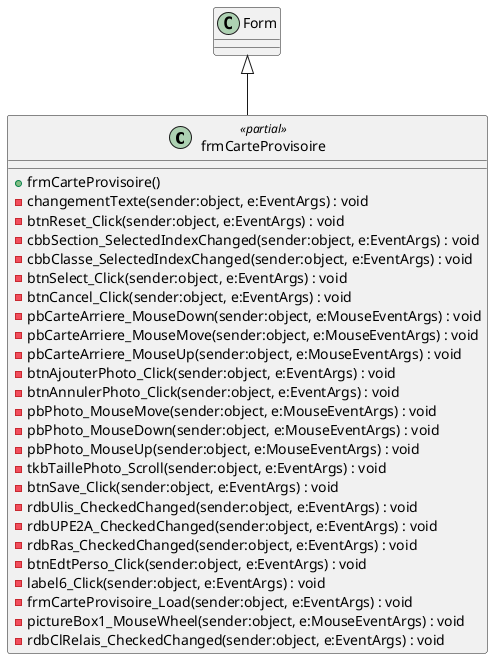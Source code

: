 @startuml
class frmCarteProvisoire <<partial>> {
    + frmCarteProvisoire()
    - changementTexte(sender:object, e:EventArgs) : void
    - btnReset_Click(sender:object, e:EventArgs) : void
    - cbbSection_SelectedIndexChanged(sender:object, e:EventArgs) : void
    - cbbClasse_SelectedIndexChanged(sender:object, e:EventArgs) : void
    - btnSelect_Click(sender:object, e:EventArgs) : void
    - btnCancel_Click(sender:object, e:EventArgs) : void
    - pbCarteArriere_MouseDown(sender:object, e:MouseEventArgs) : void
    - pbCarteArriere_MouseMove(sender:object, e:MouseEventArgs) : void
    - pbCarteArriere_MouseUp(sender:object, e:MouseEventArgs) : void
    - btnAjouterPhoto_Click(sender:object, e:EventArgs) : void
    - btnAnnulerPhoto_Click(sender:object, e:EventArgs) : void
    - pbPhoto_MouseMove(sender:object, e:MouseEventArgs) : void
    - pbPhoto_MouseDown(sender:object, e:MouseEventArgs) : void
    - pbPhoto_MouseUp(sender:object, e:MouseEventArgs) : void
    - tkbTaillePhoto_Scroll(sender:object, e:EventArgs) : void
    - btnSave_Click(sender:object, e:EventArgs) : void
    - rdbUlis_CheckedChanged(sender:object, e:EventArgs) : void
    - rdbUPE2A_CheckedChanged(sender:object, e:EventArgs) : void
    - rdbRas_CheckedChanged(sender:object, e:EventArgs) : void
    - btnEdtPerso_Click(sender:object, e:EventArgs) : void
    - label6_Click(sender:object, e:EventArgs) : void
    - frmCarteProvisoire_Load(sender:object, e:EventArgs) : void
    - pictureBox1_MouseWheel(sender:object, e:MouseEventArgs) : void
    - rdbClRelais_CheckedChanged(sender:object, e:EventArgs) : void
}
Form <|-- frmCarteProvisoire
@enduml
